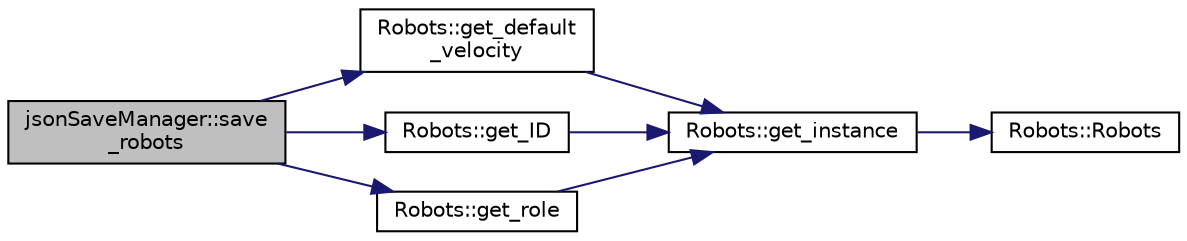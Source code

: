 digraph "jsonSaveManager::save_robots"
{
 // INTERACTIVE_SVG=YES
  edge [fontname="Helvetica",fontsize="10",labelfontname="Helvetica",labelfontsize="10"];
  node [fontname="Helvetica",fontsize="10",shape=record];
  rankdir="LR";
  Node179 [label="jsonSaveManager::save\l_robots",height=0.2,width=0.4,color="black", fillcolor="grey75", style="filled", fontcolor="black"];
  Node179 -> Node180 [color="midnightblue",fontsize="10",style="solid",fontname="Helvetica"];
  Node180 [label="Robots::get_default\l_velocity",height=0.2,width=0.4,color="black", fillcolor="white", style="filled",URL="$class_robots.html#a3b226dd339a3b7a41c120f7d6a1bc515"];
  Node180 -> Node181 [color="midnightblue",fontsize="10",style="solid",fontname="Helvetica"];
  Node181 [label="Robots::get_instance",height=0.2,width=0.4,color="black", fillcolor="white", style="filled",URL="$class_robots.html#a589bce74db5f34af384952d48435168f"];
  Node181 -> Node182 [color="midnightblue",fontsize="10",style="solid",fontname="Helvetica"];
  Node182 [label="Robots::Robots",height=0.2,width=0.4,color="black", fillcolor="white", style="filled",URL="$class_robots.html#aa2745a48ebd3e52b9a3020f6afbcb25d",tooltip="Initializes our arrays. "];
  Node179 -> Node183 [color="midnightblue",fontsize="10",style="solid",fontname="Helvetica"];
  Node183 [label="Robots::get_ID",height=0.2,width=0.4,color="black", fillcolor="white", style="filled",URL="$class_robots.html#a306bb88b37b41cff35018d51d8228d65"];
  Node183 -> Node181 [color="midnightblue",fontsize="10",style="solid",fontname="Helvetica"];
  Node179 -> Node184 [color="midnightblue",fontsize="10",style="solid",fontname="Helvetica"];
  Node184 [label="Robots::get_role",height=0.2,width=0.4,color="black", fillcolor="white", style="filled",URL="$class_robots.html#ac5cdd16502bd325581fb2d732169a326"];
  Node184 -> Node181 [color="midnightblue",fontsize="10",style="solid",fontname="Helvetica"];
}
